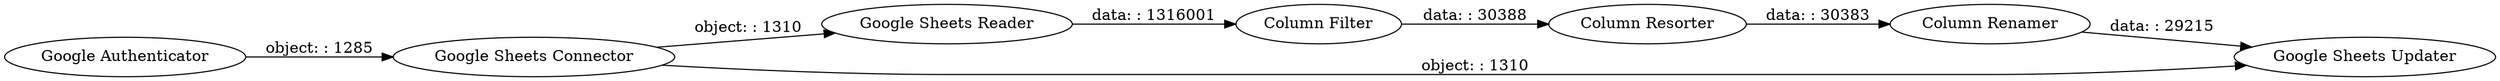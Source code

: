 digraph {
	"8640166956803628578_14" [label="Column Renamer"]
	"8640166956803628578_2" [label="Google Sheets Reader"]
	"8640166956803628578_5" [label="Google Sheets Connector"]
	"8640166956803628578_7" [label="Column Filter"]
	"8640166956803628578_6" [label="Google Sheets Updater"]
	"8640166956803628578_13" [label="Column Resorter"]
	"8640166956803628578_1" [label="Google Authenticator"]
	"8640166956803628578_5" -> "8640166956803628578_2" [label="object: : 1310"]
	"8640166956803628578_13" -> "8640166956803628578_14" [label="data: : 30383"]
	"8640166956803628578_2" -> "8640166956803628578_7" [label="data: : 1316001"]
	"8640166956803628578_1" -> "8640166956803628578_5" [label="object: : 1285"]
	"8640166956803628578_7" -> "8640166956803628578_13" [label="data: : 30388"]
	"8640166956803628578_5" -> "8640166956803628578_6" [label="object: : 1310"]
	"8640166956803628578_14" -> "8640166956803628578_6" [label="data: : 29215"]
	rankdir=LR
}
